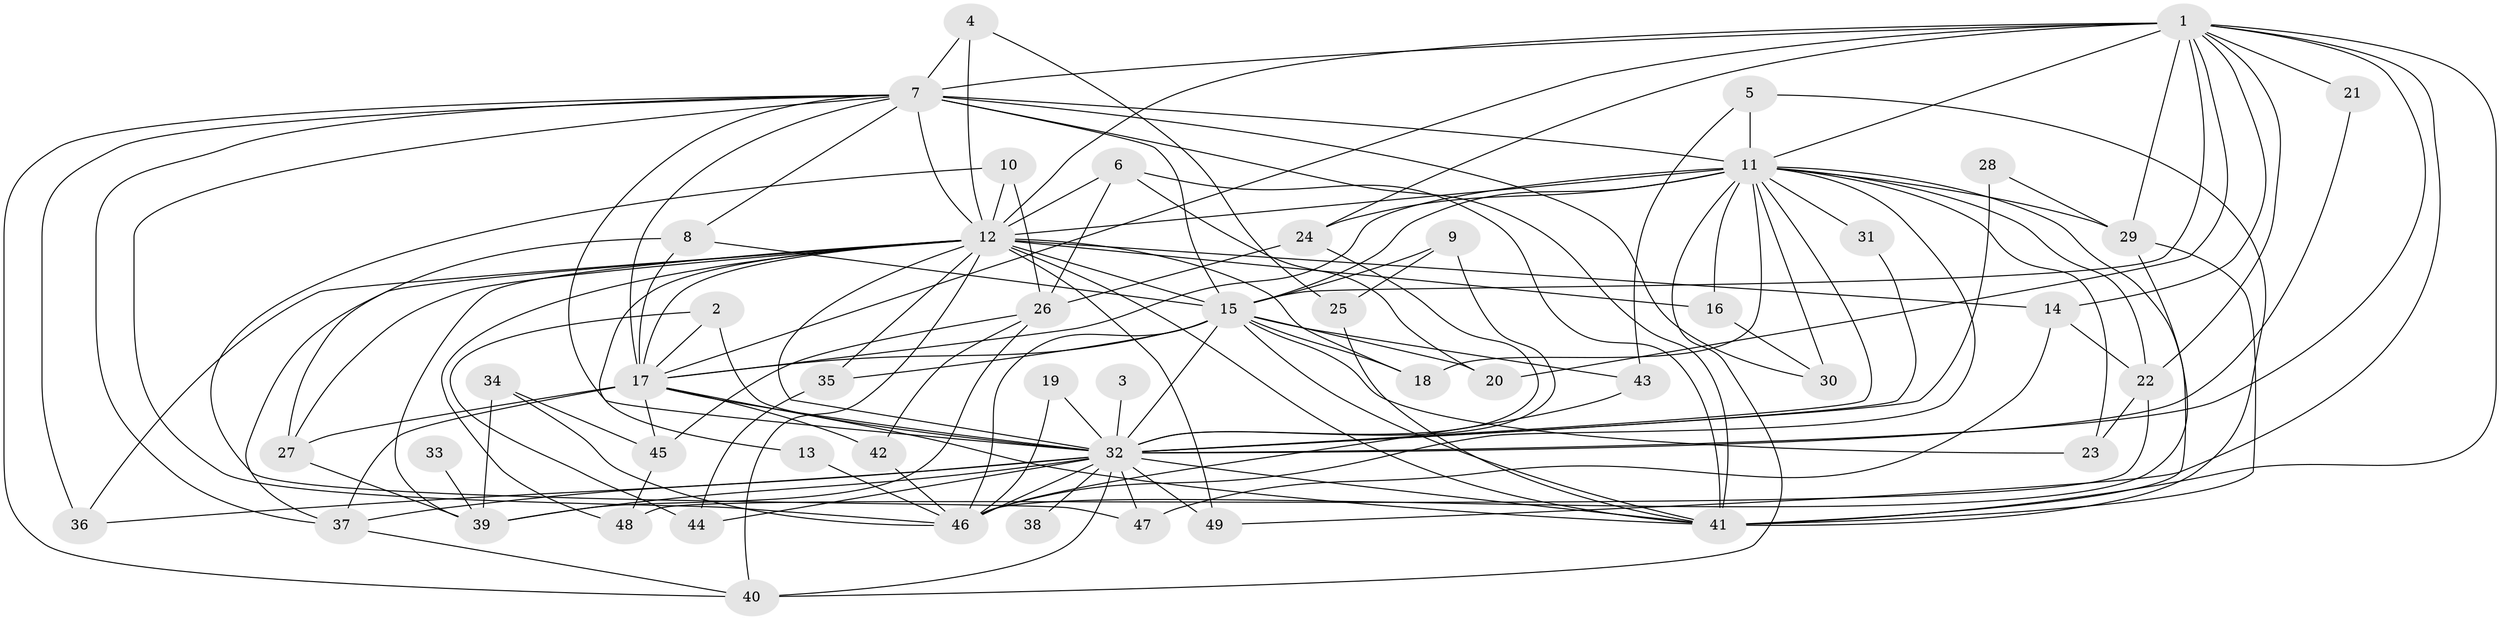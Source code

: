 // original degree distribution, {19: 0.02040816326530612, 21: 0.02040816326530612, 33: 0.01020408163265306, 15: 0.02040816326530612, 12: 0.01020408163265306, 13: 0.01020408163265306, 29: 0.01020408163265306, 2: 0.5306122448979592, 4: 0.11224489795918367, 3: 0.1836734693877551, 10: 0.01020408163265306, 5: 0.04081632653061224, 6: 0.01020408163265306, 7: 0.01020408163265306}
// Generated by graph-tools (version 1.1) at 2025/01/03/09/25 03:01:20]
// undirected, 49 vertices, 135 edges
graph export_dot {
graph [start="1"]
  node [color=gray90,style=filled];
  1;
  2;
  3;
  4;
  5;
  6;
  7;
  8;
  9;
  10;
  11;
  12;
  13;
  14;
  15;
  16;
  17;
  18;
  19;
  20;
  21;
  22;
  23;
  24;
  25;
  26;
  27;
  28;
  29;
  30;
  31;
  32;
  33;
  34;
  35;
  36;
  37;
  38;
  39;
  40;
  41;
  42;
  43;
  44;
  45;
  46;
  47;
  48;
  49;
  1 -- 7 [weight=4.0];
  1 -- 11 [weight=2.0];
  1 -- 12 [weight=2.0];
  1 -- 14 [weight=2.0];
  1 -- 15 [weight=2.0];
  1 -- 17 [weight=3.0];
  1 -- 20 [weight=2.0];
  1 -- 21 [weight=1.0];
  1 -- 22 [weight=1.0];
  1 -- 24 [weight=1.0];
  1 -- 29 [weight=2.0];
  1 -- 32 [weight=3.0];
  1 -- 41 [weight=3.0];
  1 -- 49 [weight=1.0];
  2 -- 17 [weight=1.0];
  2 -- 32 [weight=1.0];
  2 -- 44 [weight=1.0];
  3 -- 32 [weight=1.0];
  4 -- 7 [weight=1.0];
  4 -- 12 [weight=1.0];
  4 -- 25 [weight=1.0];
  5 -- 11 [weight=1.0];
  5 -- 41 [weight=1.0];
  5 -- 43 [weight=1.0];
  6 -- 12 [weight=1.0];
  6 -- 20 [weight=1.0];
  6 -- 26 [weight=1.0];
  6 -- 41 [weight=1.0];
  7 -- 8 [weight=1.0];
  7 -- 11 [weight=2.0];
  7 -- 12 [weight=2.0];
  7 -- 15 [weight=3.0];
  7 -- 17 [weight=2.0];
  7 -- 30 [weight=1.0];
  7 -- 32 [weight=3.0];
  7 -- 36 [weight=1.0];
  7 -- 37 [weight=1.0];
  7 -- 40 [weight=1.0];
  7 -- 41 [weight=3.0];
  7 -- 46 [weight=1.0];
  8 -- 15 [weight=1.0];
  8 -- 17 [weight=1.0];
  8 -- 27 [weight=1.0];
  9 -- 15 [weight=1.0];
  9 -- 25 [weight=1.0];
  9 -- 32 [weight=1.0];
  10 -- 12 [weight=1.0];
  10 -- 26 [weight=1.0];
  10 -- 47 [weight=1.0];
  11 -- 12 [weight=2.0];
  11 -- 15 [weight=1.0];
  11 -- 16 [weight=1.0];
  11 -- 17 [weight=1.0];
  11 -- 18 [weight=1.0];
  11 -- 22 [weight=1.0];
  11 -- 23 [weight=1.0];
  11 -- 24 [weight=1.0];
  11 -- 29 [weight=1.0];
  11 -- 30 [weight=1.0];
  11 -- 31 [weight=1.0];
  11 -- 32 [weight=1.0];
  11 -- 40 [weight=1.0];
  11 -- 41 [weight=1.0];
  11 -- 46 [weight=1.0];
  12 -- 13 [weight=1.0];
  12 -- 14 [weight=1.0];
  12 -- 15 [weight=2.0];
  12 -- 16 [weight=1.0];
  12 -- 17 [weight=1.0];
  12 -- 18 [weight=1.0];
  12 -- 27 [weight=1.0];
  12 -- 32 [weight=1.0];
  12 -- 35 [weight=2.0];
  12 -- 36 [weight=1.0];
  12 -- 37 [weight=1.0];
  12 -- 39 [weight=1.0];
  12 -- 40 [weight=1.0];
  12 -- 41 [weight=1.0];
  12 -- 48 [weight=1.0];
  12 -- 49 [weight=2.0];
  13 -- 46 [weight=1.0];
  14 -- 22 [weight=1.0];
  14 -- 47 [weight=1.0];
  15 -- 17 [weight=2.0];
  15 -- 18 [weight=1.0];
  15 -- 20 [weight=1.0];
  15 -- 23 [weight=1.0];
  15 -- 32 [weight=2.0];
  15 -- 35 [weight=1.0];
  15 -- 41 [weight=1.0];
  15 -- 43 [weight=1.0];
  15 -- 46 [weight=1.0];
  16 -- 30 [weight=1.0];
  17 -- 27 [weight=1.0];
  17 -- 32 [weight=2.0];
  17 -- 37 [weight=1.0];
  17 -- 41 [weight=1.0];
  17 -- 42 [weight=1.0];
  17 -- 45 [weight=1.0];
  19 -- 32 [weight=1.0];
  19 -- 46 [weight=1.0];
  21 -- 32 [weight=1.0];
  22 -- 23 [weight=1.0];
  22 -- 48 [weight=1.0];
  24 -- 26 [weight=1.0];
  24 -- 32 [weight=1.0];
  25 -- 41 [weight=1.0];
  26 -- 39 [weight=1.0];
  26 -- 42 [weight=1.0];
  26 -- 45 [weight=1.0];
  27 -- 39 [weight=1.0];
  28 -- 29 [weight=1.0];
  28 -- 32 [weight=1.0];
  29 -- 41 [weight=1.0];
  29 -- 46 [weight=1.0];
  31 -- 32 [weight=1.0];
  32 -- 36 [weight=1.0];
  32 -- 37 [weight=1.0];
  32 -- 38 [weight=1.0];
  32 -- 39 [weight=1.0];
  32 -- 40 [weight=1.0];
  32 -- 41 [weight=1.0];
  32 -- 44 [weight=1.0];
  32 -- 46 [weight=1.0];
  32 -- 47 [weight=1.0];
  32 -- 49 [weight=1.0];
  33 -- 39 [weight=1.0];
  34 -- 39 [weight=1.0];
  34 -- 45 [weight=1.0];
  34 -- 46 [weight=1.0];
  35 -- 44 [weight=1.0];
  37 -- 40 [weight=1.0];
  42 -- 46 [weight=1.0];
  43 -- 46 [weight=1.0];
  45 -- 48 [weight=1.0];
}

